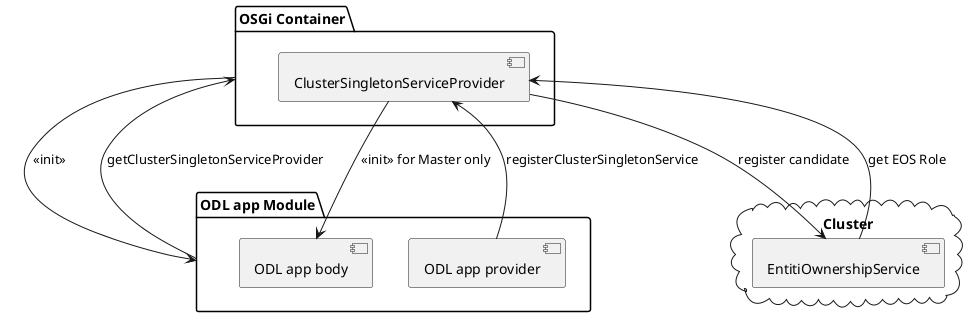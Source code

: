 ["plantuml", "06_baseAppSingleInstance", "svg"]

------------
@startuml

  cloud "Cluster" as cluster {
    component "EntitiOwnershipService" as eos
  }

  package "OSGi Container" as osgi {
    component "ClusterSingletonServiceProvider" as cssProvider
  }

  package "ODL app Module" as app {
    component "ODL app provider" as appProvider
    component "ODL app body" as appBody
  }

  osgi -> app : <<init>>
  osgi <-- app : getClusterSingletonServiceProvider
  appProvider --> cssProvider : registerClusterSingletonService
  cssProvider --> eos : register candidate
  cssProvider <-- eos : get EOS Role
  cssProvider --> appBody : <<init>> for Master only


@enduml
------------
